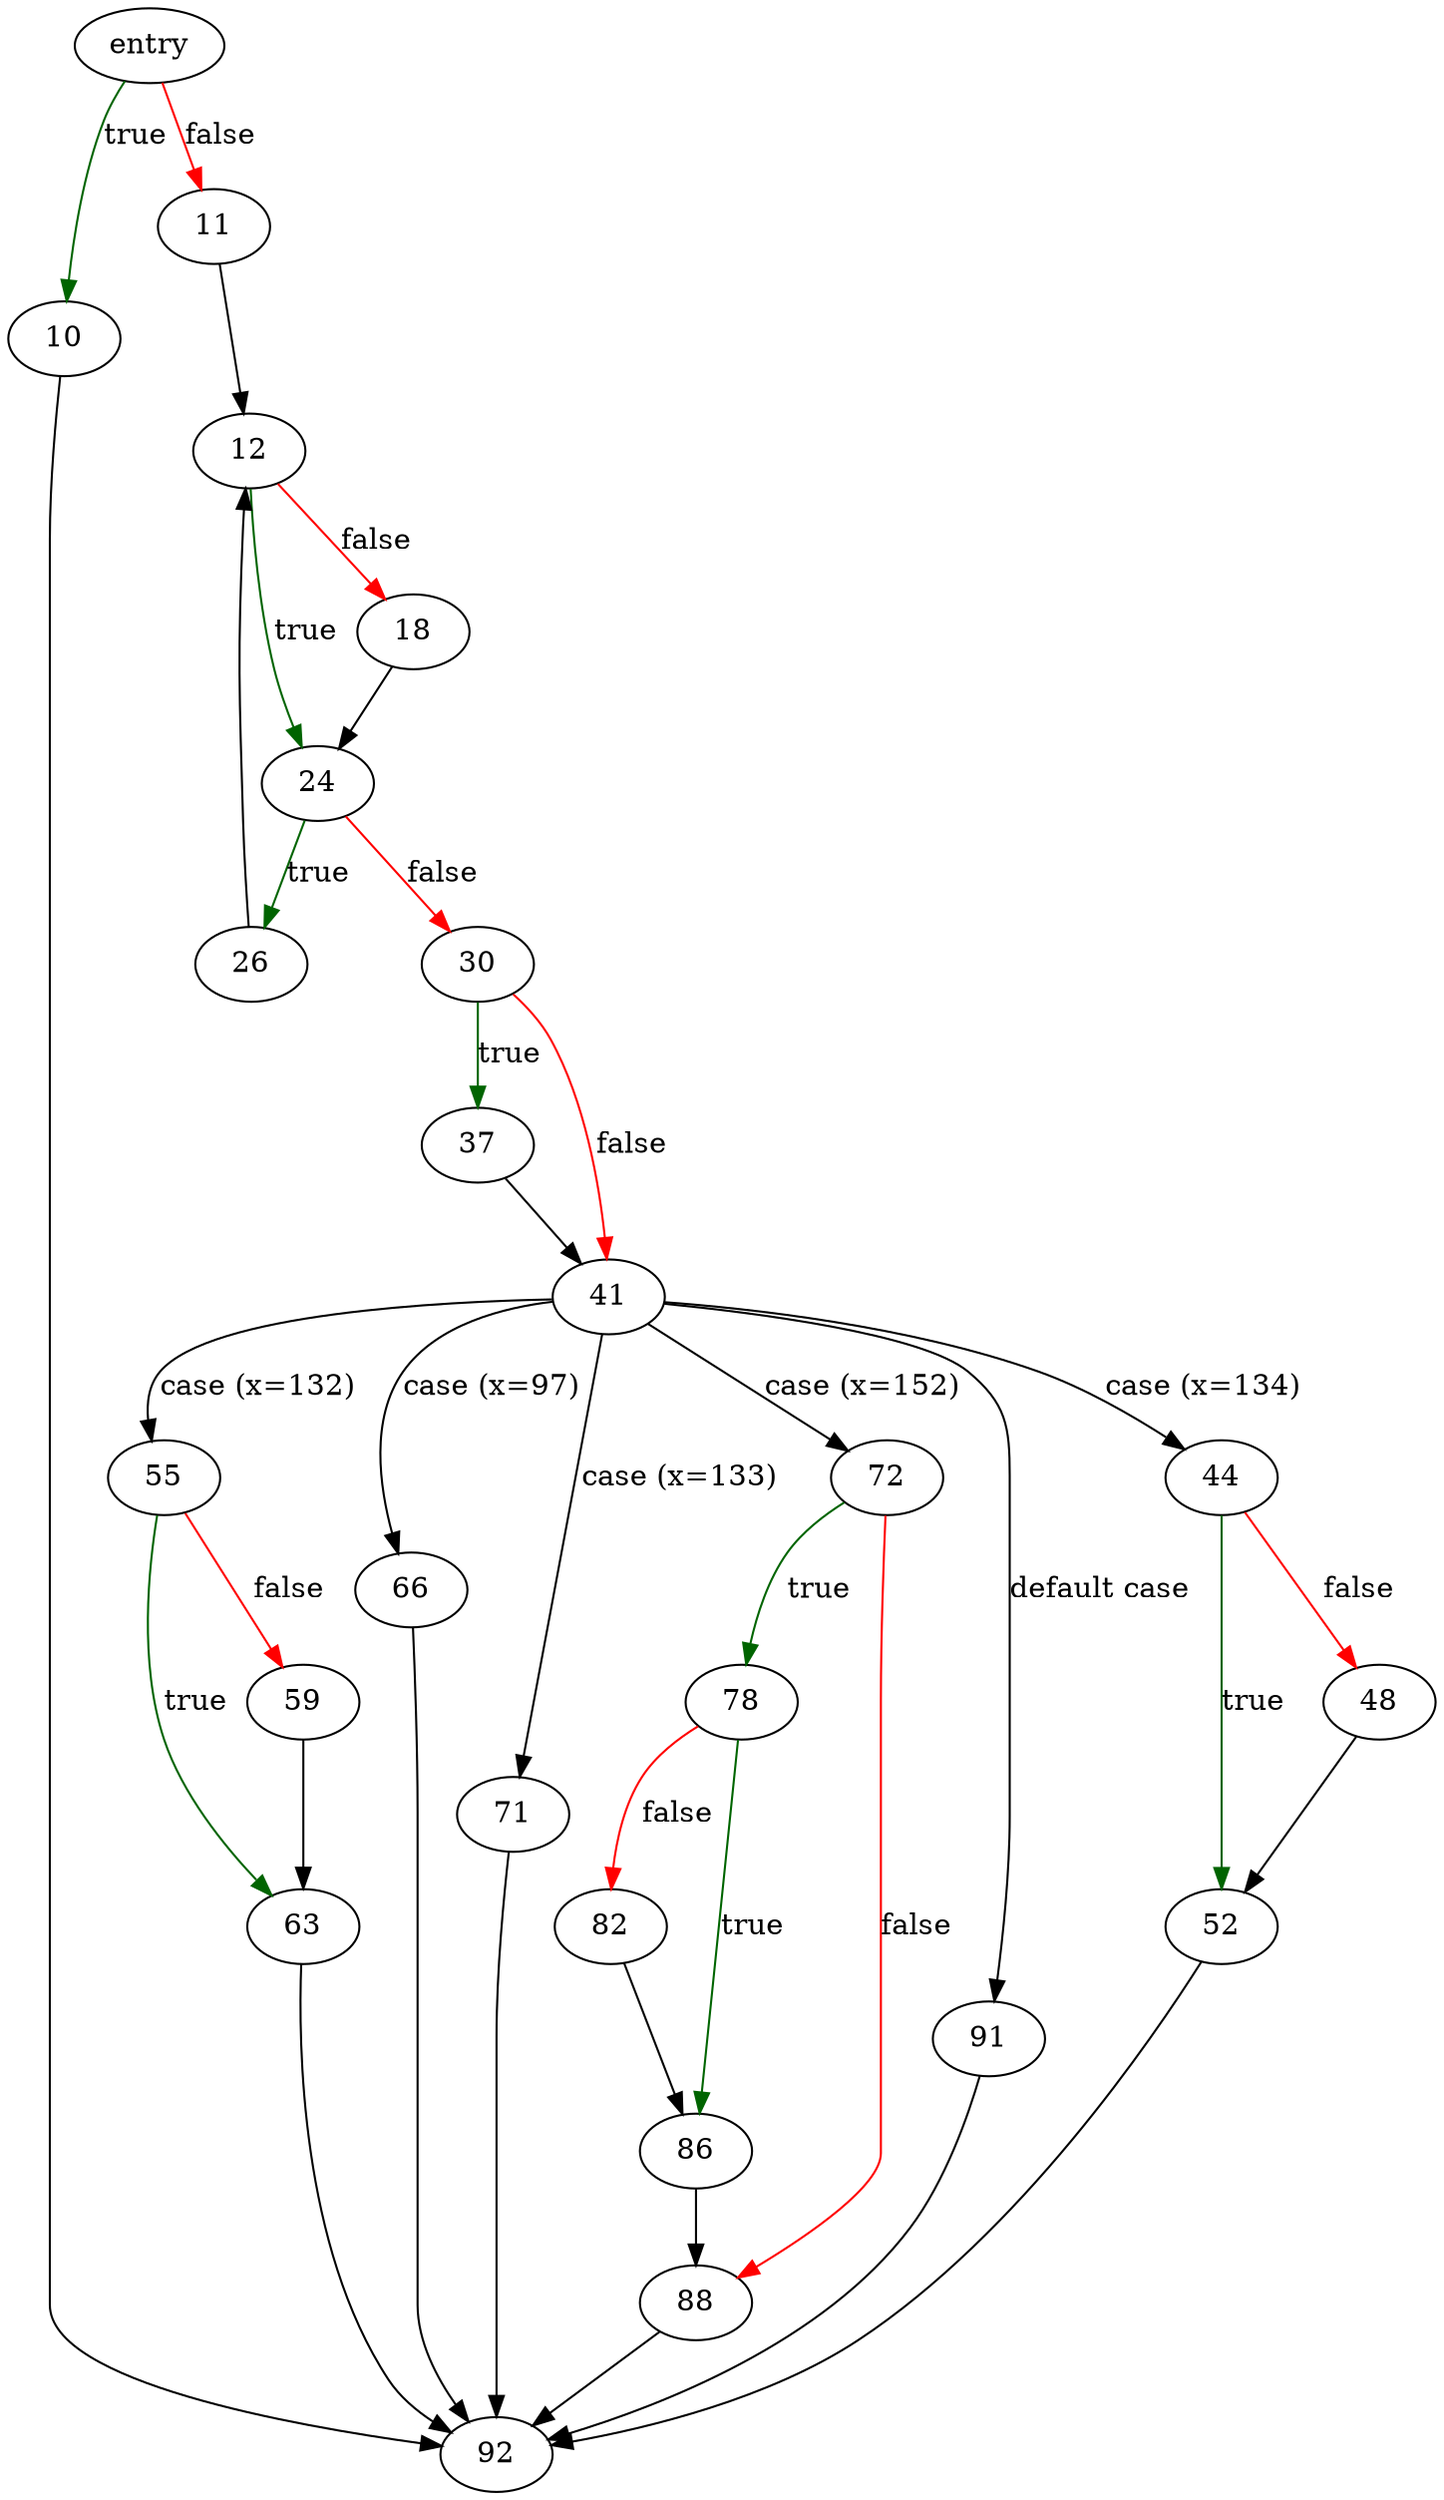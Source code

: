 digraph "sqlite3ExprNeedsNoAffinityChange" {
	// Node definitions.
	2 [label=entry];
	10;
	11;
	12;
	18;
	24;
	26;
	30;
	37;
	41;
	44;
	48;
	52;
	55;
	59;
	63;
	66;
	71;
	72;
	78;
	82;
	86;
	88;
	91;
	92;

	// Edge definitions.
	2 -> 10 [
		color=darkgreen
		label=true
	];
	2 -> 11 [
		color=red
		label=false
	];
	10 -> 92;
	11 -> 12;
	12 -> 18 [
		color=red
		label=false
	];
	12 -> 24 [
		color=darkgreen
		label=true
	];
	18 -> 24;
	24 -> 26 [
		color=darkgreen
		label=true
	];
	24 -> 30 [
		color=red
		label=false
	];
	26 -> 12;
	30 -> 37 [
		color=darkgreen
		label=true
	];
	30 -> 41 [
		color=red
		label=false
	];
	37 -> 41;
	41 -> 44 [label="case (x=134)"];
	41 -> 55 [label="case (x=132)"];
	41 -> 66 [label="case (x=97)"];
	41 -> 71 [label="case (x=133)"];
	41 -> 72 [label="case (x=152)"];
	41 -> 91 [label="default case"];
	44 -> 48 [
		color=red
		label=false
	];
	44 -> 52 [
		color=darkgreen
		label=true
	];
	48 -> 52;
	52 -> 92;
	55 -> 59 [
		color=red
		label=false
	];
	55 -> 63 [
		color=darkgreen
		label=true
	];
	59 -> 63;
	63 -> 92;
	66 -> 92;
	71 -> 92;
	72 -> 78 [
		color=darkgreen
		label=true
	];
	72 -> 88 [
		color=red
		label=false
	];
	78 -> 82 [
		color=red
		label=false
	];
	78 -> 86 [
		color=darkgreen
		label=true
	];
	82 -> 86;
	86 -> 88;
	88 -> 92;
	91 -> 92;
}